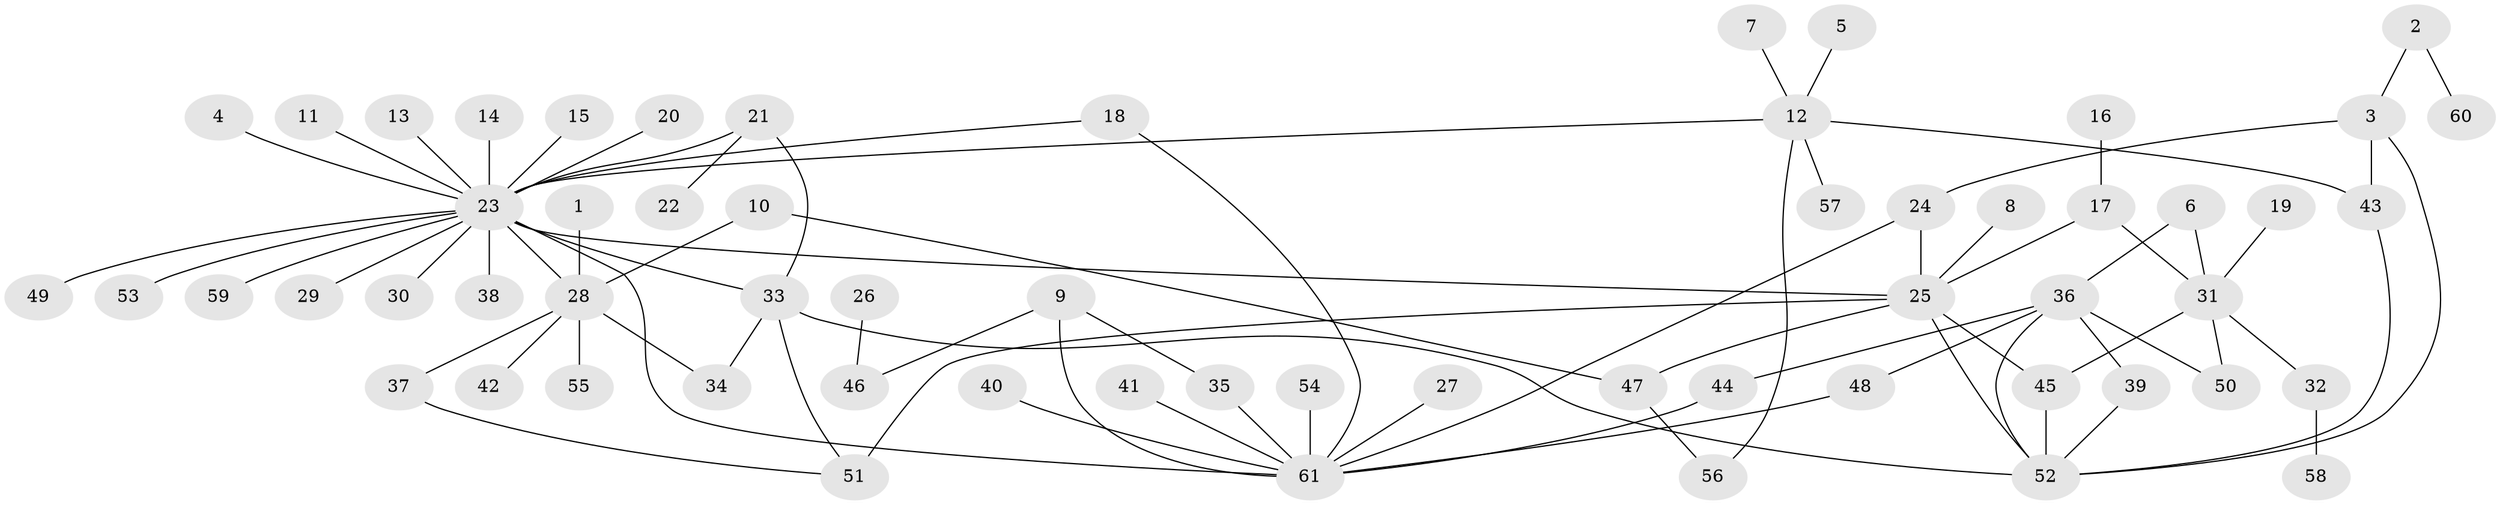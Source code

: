 // original degree distribution, {23: 0.00819672131147541, 2: 0.22950819672131148, 8: 0.02459016393442623, 7: 0.01639344262295082, 9: 0.01639344262295082, 4: 0.07377049180327869, 3: 0.10655737704918032, 5: 0.00819672131147541, 13: 0.00819672131147541, 1: 0.5081967213114754}
// Generated by graph-tools (version 1.1) at 2025/01/03/09/25 03:01:42]
// undirected, 61 vertices, 80 edges
graph export_dot {
graph [start="1"]
  node [color=gray90,style=filled];
  1;
  2;
  3;
  4;
  5;
  6;
  7;
  8;
  9;
  10;
  11;
  12;
  13;
  14;
  15;
  16;
  17;
  18;
  19;
  20;
  21;
  22;
  23;
  24;
  25;
  26;
  27;
  28;
  29;
  30;
  31;
  32;
  33;
  34;
  35;
  36;
  37;
  38;
  39;
  40;
  41;
  42;
  43;
  44;
  45;
  46;
  47;
  48;
  49;
  50;
  51;
  52;
  53;
  54;
  55;
  56;
  57;
  58;
  59;
  60;
  61;
  1 -- 28 [weight=1.0];
  2 -- 3 [weight=1.0];
  2 -- 60 [weight=1.0];
  3 -- 24 [weight=1.0];
  3 -- 43 [weight=1.0];
  3 -- 52 [weight=1.0];
  4 -- 23 [weight=1.0];
  5 -- 12 [weight=1.0];
  6 -- 31 [weight=1.0];
  6 -- 36 [weight=1.0];
  7 -- 12 [weight=1.0];
  8 -- 25 [weight=1.0];
  9 -- 35 [weight=1.0];
  9 -- 46 [weight=1.0];
  9 -- 61 [weight=1.0];
  10 -- 28 [weight=1.0];
  10 -- 47 [weight=1.0];
  11 -- 23 [weight=1.0];
  12 -- 23 [weight=1.0];
  12 -- 43 [weight=1.0];
  12 -- 56 [weight=1.0];
  12 -- 57 [weight=1.0];
  13 -- 23 [weight=1.0];
  14 -- 23 [weight=1.0];
  15 -- 23 [weight=1.0];
  16 -- 17 [weight=1.0];
  17 -- 25 [weight=1.0];
  17 -- 31 [weight=1.0];
  18 -- 23 [weight=1.0];
  18 -- 61 [weight=1.0];
  19 -- 31 [weight=1.0];
  20 -- 23 [weight=1.0];
  21 -- 22 [weight=1.0];
  21 -- 23 [weight=1.0];
  21 -- 33 [weight=1.0];
  23 -- 25 [weight=1.0];
  23 -- 28 [weight=1.0];
  23 -- 29 [weight=1.0];
  23 -- 30 [weight=1.0];
  23 -- 33 [weight=1.0];
  23 -- 38 [weight=1.0];
  23 -- 49 [weight=1.0];
  23 -- 53 [weight=1.0];
  23 -- 59 [weight=1.0];
  23 -- 61 [weight=1.0];
  24 -- 25 [weight=1.0];
  24 -- 61 [weight=1.0];
  25 -- 45 [weight=1.0];
  25 -- 47 [weight=1.0];
  25 -- 51 [weight=2.0];
  25 -- 52 [weight=1.0];
  26 -- 46 [weight=1.0];
  27 -- 61 [weight=1.0];
  28 -- 34 [weight=1.0];
  28 -- 37 [weight=1.0];
  28 -- 42 [weight=1.0];
  28 -- 55 [weight=1.0];
  31 -- 32 [weight=1.0];
  31 -- 45 [weight=1.0];
  31 -- 50 [weight=1.0];
  32 -- 58 [weight=1.0];
  33 -- 34 [weight=1.0];
  33 -- 51 [weight=1.0];
  33 -- 52 [weight=1.0];
  35 -- 61 [weight=1.0];
  36 -- 39 [weight=1.0];
  36 -- 44 [weight=1.0];
  36 -- 48 [weight=1.0];
  36 -- 50 [weight=1.0];
  36 -- 52 [weight=1.0];
  37 -- 51 [weight=1.0];
  39 -- 52 [weight=1.0];
  40 -- 61 [weight=1.0];
  41 -- 61 [weight=1.0];
  43 -- 52 [weight=1.0];
  44 -- 61 [weight=1.0];
  45 -- 52 [weight=1.0];
  47 -- 56 [weight=1.0];
  48 -- 61 [weight=1.0];
  54 -- 61 [weight=1.0];
}
